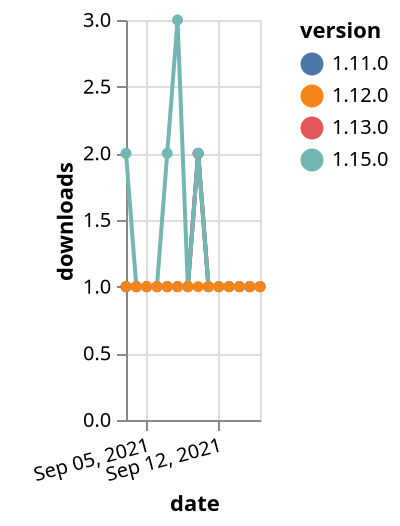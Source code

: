 {"$schema": "https://vega.github.io/schema/vega-lite/v5.json", "description": "A simple bar chart with embedded data.", "data": {"values": [{"date": "2021-09-03", "total": 244, "delta": 1, "version": "1.11.0"}, {"date": "2021-09-04", "total": 245, "delta": 1, "version": "1.11.0"}, {"date": "2021-09-05", "total": 246, "delta": 1, "version": "1.11.0"}, {"date": "2021-09-06", "total": 247, "delta": 1, "version": "1.11.0"}, {"date": "2021-09-07", "total": 248, "delta": 1, "version": "1.11.0"}, {"date": "2021-09-08", "total": 249, "delta": 1, "version": "1.11.0"}, {"date": "2021-09-09", "total": 250, "delta": 1, "version": "1.11.0"}, {"date": "2021-09-10", "total": 252, "delta": 2, "version": "1.11.0"}, {"date": "2021-09-11", "total": 253, "delta": 1, "version": "1.11.0"}, {"date": "2021-09-12", "total": 254, "delta": 1, "version": "1.11.0"}, {"date": "2021-09-13", "total": 255, "delta": 1, "version": "1.11.0"}, {"date": "2021-09-14", "total": 256, "delta": 1, "version": "1.11.0"}, {"date": "2021-09-15", "total": 257, "delta": 1, "version": "1.11.0"}, {"date": "2021-09-16", "total": 258, "delta": 1, "version": "1.11.0"}, {"date": "2021-09-03", "total": 378, "delta": 1, "version": "1.13.0"}, {"date": "2021-09-04", "total": 379, "delta": 1, "version": "1.13.0"}, {"date": "2021-09-05", "total": 380, "delta": 1, "version": "1.13.0"}, {"date": "2021-09-06", "total": 381, "delta": 1, "version": "1.13.0"}, {"date": "2021-09-07", "total": 382, "delta": 1, "version": "1.13.0"}, {"date": "2021-09-08", "total": 383, "delta": 1, "version": "1.13.0"}, {"date": "2021-09-09", "total": 384, "delta": 1, "version": "1.13.0"}, {"date": "2021-09-10", "total": 386, "delta": 2, "version": "1.13.0"}, {"date": "2021-09-11", "total": 387, "delta": 1, "version": "1.13.0"}, {"date": "2021-09-12", "total": 388, "delta": 1, "version": "1.13.0"}, {"date": "2021-09-13", "total": 389, "delta": 1, "version": "1.13.0"}, {"date": "2021-09-14", "total": 390, "delta": 1, "version": "1.13.0"}, {"date": "2021-09-15", "total": 391, "delta": 1, "version": "1.13.0"}, {"date": "2021-09-16", "total": 392, "delta": 1, "version": "1.13.0"}, {"date": "2021-09-03", "total": 115, "delta": 2, "version": "1.15.0"}, {"date": "2021-09-04", "total": 116, "delta": 1, "version": "1.15.0"}, {"date": "2021-09-05", "total": 117, "delta": 1, "version": "1.15.0"}, {"date": "2021-09-06", "total": 118, "delta": 1, "version": "1.15.0"}, {"date": "2021-09-07", "total": 120, "delta": 2, "version": "1.15.0"}, {"date": "2021-09-08", "total": 123, "delta": 3, "version": "1.15.0"}, {"date": "2021-09-09", "total": 124, "delta": 1, "version": "1.15.0"}, {"date": "2021-09-10", "total": 126, "delta": 2, "version": "1.15.0"}, {"date": "2021-09-11", "total": 127, "delta": 1, "version": "1.15.0"}, {"date": "2021-09-12", "total": 128, "delta": 1, "version": "1.15.0"}, {"date": "2021-09-13", "total": 129, "delta": 1, "version": "1.15.0"}, {"date": "2021-09-14", "total": 130, "delta": 1, "version": "1.15.0"}, {"date": "2021-09-15", "total": 131, "delta": 1, "version": "1.15.0"}, {"date": "2021-09-16", "total": 132, "delta": 1, "version": "1.15.0"}, {"date": "2021-09-03", "total": 183, "delta": 1, "version": "1.12.0"}, {"date": "2021-09-04", "total": 184, "delta": 1, "version": "1.12.0"}, {"date": "2021-09-05", "total": 185, "delta": 1, "version": "1.12.0"}, {"date": "2021-09-06", "total": 186, "delta": 1, "version": "1.12.0"}, {"date": "2021-09-07", "total": 187, "delta": 1, "version": "1.12.0"}, {"date": "2021-09-08", "total": 188, "delta": 1, "version": "1.12.0"}, {"date": "2021-09-09", "total": 189, "delta": 1, "version": "1.12.0"}, {"date": "2021-09-10", "total": 190, "delta": 1, "version": "1.12.0"}, {"date": "2021-09-11", "total": 191, "delta": 1, "version": "1.12.0"}, {"date": "2021-09-12", "total": 192, "delta": 1, "version": "1.12.0"}, {"date": "2021-09-13", "total": 193, "delta": 1, "version": "1.12.0"}, {"date": "2021-09-14", "total": 194, "delta": 1, "version": "1.12.0"}, {"date": "2021-09-15", "total": 195, "delta": 1, "version": "1.12.0"}, {"date": "2021-09-16", "total": 196, "delta": 1, "version": "1.12.0"}]}, "width": "container", "mark": {"type": "line", "point": {"filled": true}}, "encoding": {"x": {"field": "date", "type": "temporal", "timeUnit": "yearmonthdate", "title": "date", "axis": {"labelAngle": -15}}, "y": {"field": "delta", "type": "quantitative", "title": "downloads"}, "color": {"field": "version", "type": "nominal"}, "tooltip": {"field": "delta"}}}